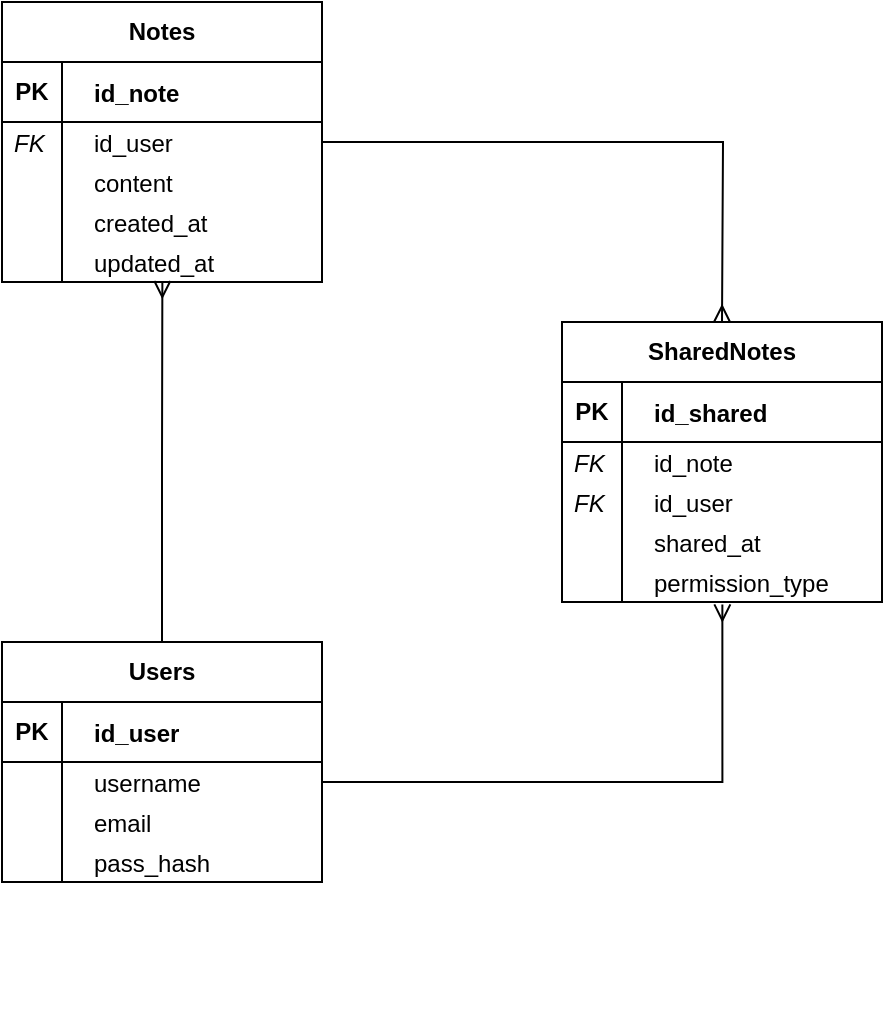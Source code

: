 <mxfile version="24.1.0" type="device">
  <diagram id="C5RBs43oDa-KdzZeNtuy" name="Page-1">
    <mxGraphModel dx="836" dy="588" grid="1" gridSize="10" guides="1" tooltips="1" connect="1" arrows="1" fold="1" page="1" pageScale="1" pageWidth="827" pageHeight="1169" math="0" shadow="0">
      <root>
        <mxCell id="WIyWlLk6GJQsqaUBKTNV-0" />
        <mxCell id="WIyWlLk6GJQsqaUBKTNV-1" parent="WIyWlLk6GJQsqaUBKTNV-0" />
        <mxCell id="VEan2iD832x7UXWZOaO1-30" value="" style="group" vertex="1" connectable="0" parent="WIyWlLk6GJQsqaUBKTNV-1">
          <mxGeometry x="520" y="240" width="160" height="190" as="geometry" />
        </mxCell>
        <mxCell id="VEan2iD832x7UXWZOaO1-20" value="&lt;b&gt;SharedNotes&lt;/b&gt;" style="rounded=0;whiteSpace=wrap;html=1;" vertex="1" parent="VEan2iD832x7UXWZOaO1-30">
          <mxGeometry width="160" height="30" as="geometry" />
        </mxCell>
        <mxCell id="VEan2iD832x7UXWZOaO1-21" value="&lt;b&gt;PK&lt;/b&gt;" style="rounded=0;whiteSpace=wrap;html=1;fillColor=none;" vertex="1" parent="VEan2iD832x7UXWZOaO1-30">
          <mxGeometry y="30" width="30" height="30" as="geometry" />
        </mxCell>
        <mxCell id="VEan2iD832x7UXWZOaO1-22" value="" style="rounded=0;whiteSpace=wrap;html=1;fillColor=none;align=left;" vertex="1" parent="VEan2iD832x7UXWZOaO1-30">
          <mxGeometry x="30" y="30" width="130" height="30" as="geometry" />
        </mxCell>
        <mxCell id="VEan2iD832x7UXWZOaO1-23" value="" style="rounded=0;whiteSpace=wrap;html=1;fillColor=none;" vertex="1" parent="VEan2iD832x7UXWZOaO1-30">
          <mxGeometry y="60" width="30" height="80" as="geometry" />
        </mxCell>
        <mxCell id="VEan2iD832x7UXWZOaO1-24" value="" style="rounded=0;whiteSpace=wrap;html=1;fillColor=none;" vertex="1" parent="VEan2iD832x7UXWZOaO1-30">
          <mxGeometry x="30" y="60" width="130" height="80" as="geometry" />
        </mxCell>
        <mxCell id="VEan2iD832x7UXWZOaO1-26" value="id_note" style="text;align=left;verticalAlign=middle;spacingLeft=4;spacingRight=4;overflow=hidden;rotatable=0;points=[[0,0.5],[1,0.5]];portConstraint=eastwest;" vertex="1" parent="VEan2iD832x7UXWZOaO1-30">
          <mxGeometry x="40" y="60" width="120" height="20" as="geometry" />
        </mxCell>
        <mxCell id="VEan2iD832x7UXWZOaO1-27" value="id_user" style="text;align=left;verticalAlign=middle;spacingLeft=4;spacingRight=4;overflow=hidden;rotatable=0;points=[[0,0.5],[1,0.5]];portConstraint=eastwest;" vertex="1" parent="VEan2iD832x7UXWZOaO1-30">
          <mxGeometry x="40" y="80" width="120" height="20" as="geometry" />
        </mxCell>
        <mxCell id="VEan2iD832x7UXWZOaO1-28" value="shared_at" style="text;align=left;verticalAlign=middle;spacingLeft=4;spacingRight=4;overflow=hidden;rotatable=0;points=[[0,0.5],[1,0.5]];portConstraint=eastwest;" vertex="1" parent="VEan2iD832x7UXWZOaO1-30">
          <mxGeometry x="40" y="100" width="120" height="20" as="geometry" />
        </mxCell>
        <mxCell id="VEan2iD832x7UXWZOaO1-42" value="id_shared" style="text;align=left;verticalAlign=middle;spacingLeft=4;spacingRight=4;overflow=hidden;rotatable=0;points=[[0,0.5],[1,0.5]];portConstraint=eastwest;fontStyle=1" vertex="1" parent="VEan2iD832x7UXWZOaO1-30">
          <mxGeometry x="40" y="30" width="120" height="30" as="geometry" />
        </mxCell>
        <mxCell id="VEan2iD832x7UXWZOaO1-66" value="FK" style="text;align=left;verticalAlign=middle;spacingLeft=4;spacingRight=4;overflow=hidden;rotatable=0;points=[[0,0.5],[1,0.5]];portConstraint=eastwest;fontStyle=2" vertex="1" parent="VEan2iD832x7UXWZOaO1-30">
          <mxGeometry y="60" width="30" height="20" as="geometry" />
        </mxCell>
        <mxCell id="VEan2iD832x7UXWZOaO1-67" value="FK" style="text;align=left;verticalAlign=middle;spacingLeft=4;spacingRight=4;overflow=hidden;rotatable=0;points=[[0,0.5],[1,0.5]];portConstraint=eastwest;fontStyle=2" vertex="1" parent="VEan2iD832x7UXWZOaO1-30">
          <mxGeometry y="80" width="30" height="20" as="geometry" />
        </mxCell>
        <mxCell id="VEan2iD832x7UXWZOaO1-29" value="permission_type" style="text;align=left;verticalAlign=middle;spacingLeft=4;spacingRight=4;overflow=hidden;rotatable=0;points=[[0,0.5],[1,0.5]];portConstraint=eastwest;" vertex="1" parent="VEan2iD832x7UXWZOaO1-30">
          <mxGeometry x="40" y="120" width="120" height="20" as="geometry" />
        </mxCell>
        <mxCell id="VEan2iD832x7UXWZOaO1-43" value="" style="group" vertex="1" connectable="0" parent="WIyWlLk6GJQsqaUBKTNV-1">
          <mxGeometry x="240" y="400" width="160" height="190" as="geometry" />
        </mxCell>
        <mxCell id="VEan2iD832x7UXWZOaO1-44" value="&lt;b&gt;Users&lt;/b&gt;" style="rounded=0;whiteSpace=wrap;html=1;" vertex="1" parent="VEan2iD832x7UXWZOaO1-43">
          <mxGeometry width="160" height="30" as="geometry" />
        </mxCell>
        <mxCell id="VEan2iD832x7UXWZOaO1-45" value="&lt;b&gt;PK&lt;/b&gt;" style="rounded=0;whiteSpace=wrap;html=1;fillColor=none;" vertex="1" parent="VEan2iD832x7UXWZOaO1-43">
          <mxGeometry y="30" width="30" height="30" as="geometry" />
        </mxCell>
        <mxCell id="VEan2iD832x7UXWZOaO1-46" value="" style="rounded=0;whiteSpace=wrap;html=1;fillColor=none;align=left;" vertex="1" parent="VEan2iD832x7UXWZOaO1-43">
          <mxGeometry x="30" y="30" width="130" height="30" as="geometry" />
        </mxCell>
        <mxCell id="VEan2iD832x7UXWZOaO1-47" value="" style="rounded=0;whiteSpace=wrap;html=1;fillColor=none;" vertex="1" parent="VEan2iD832x7UXWZOaO1-43">
          <mxGeometry y="60" width="30" height="60" as="geometry" />
        </mxCell>
        <mxCell id="VEan2iD832x7UXWZOaO1-48" value="" style="rounded=0;whiteSpace=wrap;html=1;fillColor=none;" vertex="1" parent="VEan2iD832x7UXWZOaO1-43">
          <mxGeometry x="30" y="60" width="130" height="60" as="geometry" />
        </mxCell>
        <mxCell id="VEan2iD832x7UXWZOaO1-49" value="username" style="text;align=left;verticalAlign=middle;spacingLeft=4;spacingRight=4;overflow=hidden;rotatable=0;points=[[0,0.5],[1,0.5]];portConstraint=eastwest;" vertex="1" parent="VEan2iD832x7UXWZOaO1-43">
          <mxGeometry x="40" y="60" width="120" height="20" as="geometry" />
        </mxCell>
        <mxCell id="VEan2iD832x7UXWZOaO1-50" value="email" style="text;align=left;verticalAlign=middle;spacingLeft=4;spacingRight=4;overflow=hidden;rotatable=0;points=[[0,0.5],[1,0.5]];portConstraint=eastwest;" vertex="1" parent="VEan2iD832x7UXWZOaO1-43">
          <mxGeometry x="40" y="80" width="120" height="20" as="geometry" />
        </mxCell>
        <mxCell id="VEan2iD832x7UXWZOaO1-51" value="pass_hash" style="text;align=left;verticalAlign=middle;spacingLeft=4;spacingRight=4;overflow=hidden;rotatable=0;points=[[0,0.5],[1,0.5]];portConstraint=eastwest;" vertex="1" parent="VEan2iD832x7UXWZOaO1-43">
          <mxGeometry x="40" y="100" width="120" height="20" as="geometry" />
        </mxCell>
        <mxCell id="VEan2iD832x7UXWZOaO1-53" value="id_user" style="text;align=left;verticalAlign=middle;spacingLeft=4;spacingRight=4;overflow=hidden;rotatable=0;points=[[0,0.5],[1,0.5]];portConstraint=eastwest;fontStyle=1" vertex="1" parent="VEan2iD832x7UXWZOaO1-43">
          <mxGeometry x="40" y="30" width="120" height="30" as="geometry" />
        </mxCell>
        <mxCell id="VEan2iD832x7UXWZOaO1-54" style="edgeStyle=orthogonalEdgeStyle;rounded=0;orthogonalLoop=1;jettySize=auto;html=1;exitX=0.5;exitY=1;exitDx=0;exitDy=0;" edge="1" parent="VEan2iD832x7UXWZOaO1-43" source="VEan2iD832x7UXWZOaO1-48" target="VEan2iD832x7UXWZOaO1-48">
          <mxGeometry relative="1" as="geometry" />
        </mxCell>
        <mxCell id="VEan2iD832x7UXWZOaO1-69" value="" style="group" vertex="1" connectable="0" parent="WIyWlLk6GJQsqaUBKTNV-1">
          <mxGeometry x="240" y="80" width="160" height="140" as="geometry" />
        </mxCell>
        <mxCell id="VEan2iD832x7UXWZOaO1-55" value="&lt;b&gt;Notes&lt;/b&gt;" style="rounded=0;whiteSpace=wrap;html=1;" vertex="1" parent="VEan2iD832x7UXWZOaO1-69">
          <mxGeometry width="160" height="30" as="geometry" />
        </mxCell>
        <mxCell id="VEan2iD832x7UXWZOaO1-56" value="&lt;b&gt;PK&lt;/b&gt;" style="rounded=0;whiteSpace=wrap;html=1;fillColor=none;" vertex="1" parent="VEan2iD832x7UXWZOaO1-69">
          <mxGeometry y="30" width="30" height="30" as="geometry" />
        </mxCell>
        <mxCell id="VEan2iD832x7UXWZOaO1-57" value="" style="rounded=0;whiteSpace=wrap;html=1;fillColor=none;align=left;" vertex="1" parent="VEan2iD832x7UXWZOaO1-69">
          <mxGeometry x="30" y="30" width="130" height="30" as="geometry" />
        </mxCell>
        <mxCell id="VEan2iD832x7UXWZOaO1-58" value="" style="rounded=0;whiteSpace=wrap;html=1;fillColor=none;" vertex="1" parent="VEan2iD832x7UXWZOaO1-69">
          <mxGeometry y="60" width="30" height="80" as="geometry" />
        </mxCell>
        <mxCell id="VEan2iD832x7UXWZOaO1-59" value="" style="rounded=0;whiteSpace=wrap;html=1;fillColor=none;" vertex="1" parent="VEan2iD832x7UXWZOaO1-69">
          <mxGeometry x="30" y="60" width="130" height="80" as="geometry" />
        </mxCell>
        <mxCell id="VEan2iD832x7UXWZOaO1-60" value="id_user" style="text;align=left;verticalAlign=middle;spacingLeft=4;spacingRight=4;overflow=hidden;rotatable=0;points=[[0,0.5],[1,0.5]];portConstraint=eastwest;" vertex="1" parent="VEan2iD832x7UXWZOaO1-69">
          <mxGeometry x="40" y="60" width="120" height="20" as="geometry" />
        </mxCell>
        <mxCell id="VEan2iD832x7UXWZOaO1-61" value="content" style="text;align=left;verticalAlign=middle;spacingLeft=4;spacingRight=4;overflow=hidden;rotatable=0;points=[[0,0.5],[1,0.5]];portConstraint=eastwest;" vertex="1" parent="VEan2iD832x7UXWZOaO1-69">
          <mxGeometry x="40" y="80" width="120" height="20" as="geometry" />
        </mxCell>
        <mxCell id="VEan2iD832x7UXWZOaO1-62" value="created_at" style="text;align=left;verticalAlign=middle;spacingLeft=4;spacingRight=4;overflow=hidden;rotatable=0;points=[[0,0.5],[1,0.5]];portConstraint=eastwest;" vertex="1" parent="VEan2iD832x7UXWZOaO1-69">
          <mxGeometry x="40" y="100" width="120" height="20" as="geometry" />
        </mxCell>
        <mxCell id="VEan2iD832x7UXWZOaO1-63" value="id_note" style="text;align=left;verticalAlign=middle;spacingLeft=4;spacingRight=4;overflow=hidden;rotatable=0;points=[[0,0.5],[1,0.5]];portConstraint=eastwest;fontStyle=1" vertex="1" parent="VEan2iD832x7UXWZOaO1-69">
          <mxGeometry x="40" y="30" width="120" height="30" as="geometry" />
        </mxCell>
        <mxCell id="VEan2iD832x7UXWZOaO1-64" style="edgeStyle=orthogonalEdgeStyle;rounded=0;orthogonalLoop=1;jettySize=auto;html=1;exitX=0.5;exitY=1;exitDx=0;exitDy=0;" edge="1" parent="VEan2iD832x7UXWZOaO1-69" source="VEan2iD832x7UXWZOaO1-59" target="VEan2iD832x7UXWZOaO1-59">
          <mxGeometry relative="1" as="geometry" />
        </mxCell>
        <mxCell id="VEan2iD832x7UXWZOaO1-68" value="FK" style="text;align=left;verticalAlign=middle;spacingLeft=4;spacingRight=4;overflow=hidden;rotatable=0;points=[[0,0.5],[1,0.5]];portConstraint=eastwest;fontStyle=2" vertex="1" parent="VEan2iD832x7UXWZOaO1-69">
          <mxGeometry y="60" width="30" height="20" as="geometry" />
        </mxCell>
        <mxCell id="VEan2iD832x7UXWZOaO1-65" value="updated_at" style="text;align=left;verticalAlign=middle;spacingLeft=4;spacingRight=4;overflow=hidden;rotatable=0;points=[[0,0.5],[1,0.5]];portConstraint=eastwest;" vertex="1" parent="VEan2iD832x7UXWZOaO1-69">
          <mxGeometry x="40" y="120" width="120" height="20" as="geometry" />
        </mxCell>
        <mxCell id="VEan2iD832x7UXWZOaO1-72" style="edgeStyle=orthogonalEdgeStyle;rounded=0;orthogonalLoop=1;jettySize=auto;html=1;exitX=0.5;exitY=0;exitDx=0;exitDy=0;entryX=0.386;entryY=0.994;entryDx=0;entryDy=0;entryPerimeter=0;endArrow=ERmany;endFill=0;strokeWidth=1;" edge="1" parent="WIyWlLk6GJQsqaUBKTNV-1" source="VEan2iD832x7UXWZOaO1-44" target="VEan2iD832x7UXWZOaO1-59">
          <mxGeometry relative="1" as="geometry">
            <mxPoint x="320.189" y="240" as="targetPoint" />
          </mxGeometry>
        </mxCell>
        <mxCell id="VEan2iD832x7UXWZOaO1-73" style="edgeStyle=orthogonalEdgeStyle;rounded=0;orthogonalLoop=1;jettySize=auto;html=1;exitX=1;exitY=0.5;exitDx=0;exitDy=0;endArrow=ERmany;endFill=0;entryX=0.386;entryY=1.015;entryDx=0;entryDy=0;entryPerimeter=0;" edge="1" parent="WIyWlLk6GJQsqaUBKTNV-1" source="VEan2iD832x7UXWZOaO1-49" target="VEan2iD832x7UXWZOaO1-24">
          <mxGeometry relative="1" as="geometry">
            <mxPoint x="600" y="400" as="targetPoint" />
          </mxGeometry>
        </mxCell>
        <mxCell id="VEan2iD832x7UXWZOaO1-74" style="edgeStyle=orthogonalEdgeStyle;rounded=0;orthogonalLoop=1;jettySize=auto;html=1;exitX=1;exitY=0.5;exitDx=0;exitDy=0;endArrow=ERmany;endFill=0;" edge="1" parent="WIyWlLk6GJQsqaUBKTNV-1" source="VEan2iD832x7UXWZOaO1-60">
          <mxGeometry relative="1" as="geometry">
            <mxPoint x="600" y="240" as="targetPoint" />
          </mxGeometry>
        </mxCell>
      </root>
    </mxGraphModel>
  </diagram>
</mxfile>
